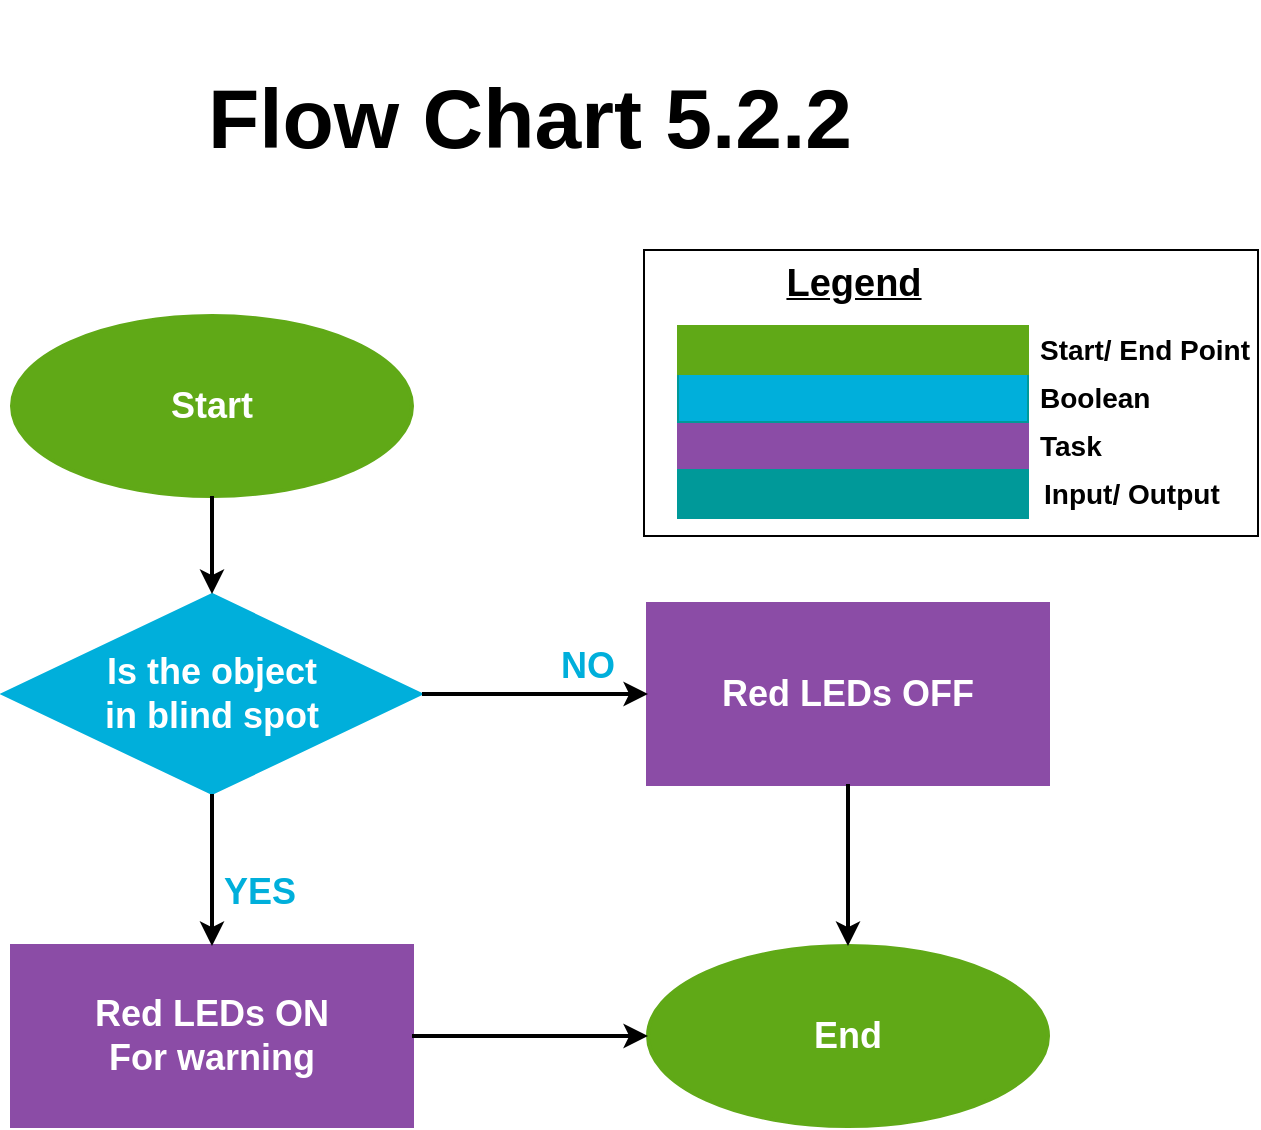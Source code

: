 <mxfile version="24.4.13" type="device">
  <diagram name="Trang-1" id="NyjEA2hBR7OkzKgv4DNk">
    <mxGraphModel dx="1434" dy="1584" grid="0" gridSize="10" guides="1" tooltips="1" connect="1" arrows="1" fold="1" page="0" pageScale="1" pageWidth="827" pageHeight="1169" math="0" shadow="0">
      <root>
        <mxCell id="0" />
        <mxCell id="1" parent="0" />
        <mxCell id="Mh-NqhdQAYjnupKS_QTz-1" value="Start" style="ellipse;whiteSpace=wrap;html=1;fontStyle=1;fontFamily=Helvetica;fontSize=18;strokeWidth=2;fillColor=#60a917;strokeColor=#60A917;fontColor=#ffffff;" parent="1" vertex="1">
          <mxGeometry x="80" y="-257" width="200" height="90" as="geometry" />
        </mxCell>
        <mxCell id="Mh-NqhdQAYjnupKS_QTz-3" value="Red LEDs OFF" style="rounded=0;whiteSpace=wrap;html=1;fontStyle=1;fontFamily=Helvetica;fontSize=18;strokeWidth=2;fillColor=#8B4CA6;fontColor=#ffffff;strokeColor=#8B4CA6;" parent="1" vertex="1">
          <mxGeometry x="398" y="-113" width="200" height="90" as="geometry" />
        </mxCell>
        <mxCell id="Mh-NqhdQAYjnupKS_QTz-9" value="End" style="ellipse;whiteSpace=wrap;html=1;fontStyle=1;fontFamily=Helvetica;fontSize=18;strokeWidth=2;fillColor=#60a917;strokeColor=#60A917;fontColor=#ffffff;" parent="1" vertex="1">
          <mxGeometry x="398" y="58" width="200" height="90" as="geometry" />
        </mxCell>
        <mxCell id="Mh-NqhdQAYjnupKS_QTz-10" value="Red LEDs ON&lt;div&gt;For warning&lt;/div&gt;" style="rounded=0;whiteSpace=wrap;html=1;fontStyle=1;fontFamily=Helvetica;fontSize=18;strokeWidth=2;fillColor=#8B4CA6;fontColor=#ffffff;strokeColor=#8B4CA6;" parent="1" vertex="1">
          <mxGeometry x="80" y="58" width="200" height="90" as="geometry" />
        </mxCell>
        <mxCell id="Mh-NqhdQAYjnupKS_QTz-23" value="Flow Chart 5.2.2" style="text;html=1;align=center;verticalAlign=middle;whiteSpace=wrap;rounded=0;fontSize=42;fontStyle=1" parent="1" vertex="1">
          <mxGeometry x="159" y="-415" width="360" height="120" as="geometry" />
        </mxCell>
        <mxCell id="Mh-NqhdQAYjnupKS_QTz-24" value="&lt;font style=&quot;font-size: 18px;&quot;&gt;Is the object&lt;/font&gt;&lt;div style=&quot;font-size: 18px;&quot;&gt;&lt;font style=&quot;font-size: 18px;&quot;&gt;in blind spot&lt;/font&gt;&lt;/div&gt;" style="rhombus;whiteSpace=wrap;html=1;fillColor=#00AFDB;strokeColor=#00AFDB;fontSize=18;fontStyle=1;fontColor=#FFFFFF;" parent="1" vertex="1">
          <mxGeometry x="75" y="-118" width="210" height="100" as="geometry" />
        </mxCell>
        <mxCell id="Mh-NqhdQAYjnupKS_QTz-25" value="" style="endArrow=classic;html=1;rounded=0;strokeWidth=2;entryX=0.5;entryY=0;entryDx=0;entryDy=0;exitX=0.5;exitY=1;exitDx=0;exitDy=0;" parent="1" source="Mh-NqhdQAYjnupKS_QTz-1" target="Mh-NqhdQAYjnupKS_QTz-24" edge="1">
          <mxGeometry width="50" height="50" relative="1" as="geometry">
            <mxPoint x="297" y="-85" as="sourcePoint" />
            <mxPoint x="347" y="-135" as="targetPoint" />
          </mxGeometry>
        </mxCell>
        <mxCell id="Mh-NqhdQAYjnupKS_QTz-26" value="" style="endArrow=classic;html=1;rounded=0;strokeWidth=2;entryX=0.5;entryY=0;entryDx=0;entryDy=0;exitX=0.5;exitY=1;exitDx=0;exitDy=0;" parent="1" source="Mh-NqhdQAYjnupKS_QTz-24" target="Mh-NqhdQAYjnupKS_QTz-10" edge="1">
          <mxGeometry width="50" height="50" relative="1" as="geometry">
            <mxPoint x="307" y="-75" as="sourcePoint" />
            <mxPoint x="357" y="-125" as="targetPoint" />
          </mxGeometry>
        </mxCell>
        <mxCell id="Mh-NqhdQAYjnupKS_QTz-27" value="" style="endArrow=classic;html=1;rounded=0;strokeWidth=2;exitX=1;exitY=0.5;exitDx=0;exitDy=0;entryX=0;entryY=0.5;entryDx=0;entryDy=0;" parent="1" source="Mh-NqhdQAYjnupKS_QTz-10" target="Mh-NqhdQAYjnupKS_QTz-9" edge="1">
          <mxGeometry width="50" height="50" relative="1" as="geometry">
            <mxPoint x="316" y="82" as="sourcePoint" />
            <mxPoint x="366" y="32" as="targetPoint" />
          </mxGeometry>
        </mxCell>
        <mxCell id="Mh-NqhdQAYjnupKS_QTz-28" value="" style="endArrow=classic;html=1;rounded=0;strokeWidth=2;entryX=0.5;entryY=0;entryDx=0;entryDy=0;exitX=0.5;exitY=1;exitDx=0;exitDy=0;" parent="1" source="Mh-NqhdQAYjnupKS_QTz-3" target="Mh-NqhdQAYjnupKS_QTz-9" edge="1">
          <mxGeometry width="50" height="50" relative="1" as="geometry">
            <mxPoint x="403" y="32" as="sourcePoint" />
            <mxPoint x="453" y="-18" as="targetPoint" />
          </mxGeometry>
        </mxCell>
        <mxCell id="Mh-NqhdQAYjnupKS_QTz-29" value="" style="endArrow=classic;html=1;rounded=0;strokeWidth=2;entryX=0;entryY=0.5;entryDx=0;entryDy=0;exitX=1;exitY=0.5;exitDx=0;exitDy=0;" parent="1" source="Mh-NqhdQAYjnupKS_QTz-24" target="Mh-NqhdQAYjnupKS_QTz-3" edge="1">
          <mxGeometry width="50" height="50" relative="1" as="geometry">
            <mxPoint x="315" y="-34" as="sourcePoint" />
            <mxPoint x="376" y="-57" as="targetPoint" />
          </mxGeometry>
        </mxCell>
        <mxCell id="Mh-NqhdQAYjnupKS_QTz-30" value="YES" style="text;html=1;align=center;verticalAlign=middle;whiteSpace=wrap;rounded=0;fontSize=18;fontStyle=1;fontColor=#00AFDB;" parent="1" vertex="1">
          <mxGeometry x="174" y="16" width="60" height="30" as="geometry" />
        </mxCell>
        <mxCell id="Mh-NqhdQAYjnupKS_QTz-31" value="NO" style="text;html=1;align=center;verticalAlign=middle;whiteSpace=wrap;rounded=0;fontSize=18;fontStyle=1;fontColor=#00AFDB;" parent="1" vertex="1">
          <mxGeometry x="338" y="-97" width="60" height="30" as="geometry" />
        </mxCell>
        <mxCell id="JfQOlPQbR7FnirmzJW87-2" value="" style="group" parent="1" vertex="1" connectable="0">
          <mxGeometry x="396" y="-290" width="307" height="143" as="geometry" />
        </mxCell>
        <mxCell id="JfQOlPQbR7FnirmzJW87-3" value="" style="rounded=0;whiteSpace=wrap;html=1;" parent="JfQOlPQbR7FnirmzJW87-2" vertex="1">
          <mxGeometry width="307" height="143" as="geometry" />
        </mxCell>
        <mxCell id="JfQOlPQbR7FnirmzJW87-4" value="" style="rounded=0;whiteSpace=wrap;html=1;fillColor=#8B4CA6;strokeColor=#8B4CA6;" parent="JfQOlPQbR7FnirmzJW87-2" vertex="1">
          <mxGeometry x="17" y="86" width="175" height="24" as="geometry" />
        </mxCell>
        <mxCell id="JfQOlPQbR7FnirmzJW87-5" value="" style="rounded=0;whiteSpace=wrap;html=1;fillColor=#00AFDB;strokeColor=#009999;" parent="JfQOlPQbR7FnirmzJW87-2" vertex="1">
          <mxGeometry x="17" y="62" width="175" height="24" as="geometry" />
        </mxCell>
        <mxCell id="JfQOlPQbR7FnirmzJW87-6" value="" style="rounded=0;whiteSpace=wrap;html=1;fillColor=#60A917;strokeColor=#60A917;" parent="JfQOlPQbR7FnirmzJW87-2" vertex="1">
          <mxGeometry x="17" y="38" width="175" height="24" as="geometry" />
        </mxCell>
        <mxCell id="JfQOlPQbR7FnirmzJW87-7" value="Legend" style="text;html=1;align=center;verticalAlign=middle;whiteSpace=wrap;rounded=0;fontStyle=5;fontSize=19;" parent="JfQOlPQbR7FnirmzJW87-2" vertex="1">
          <mxGeometry x="74.5" y="2" width="60" height="30" as="geometry" />
        </mxCell>
        <mxCell id="JfQOlPQbR7FnirmzJW87-8" value="Start/ End Point" style="text;html=1;align=left;verticalAlign=middle;whiteSpace=wrap;rounded=0;fontStyle=1;fontSize=14;" parent="JfQOlPQbR7FnirmzJW87-2" vertex="1">
          <mxGeometry x="196" y="35" width="109" height="30" as="geometry" />
        </mxCell>
        <mxCell id="JfQOlPQbR7FnirmzJW87-9" value="Boolean" style="text;html=1;align=left;verticalAlign=middle;whiteSpace=wrap;rounded=0;fontStyle=1;fontSize=14;" parent="JfQOlPQbR7FnirmzJW87-2" vertex="1">
          <mxGeometry x="196" y="59" width="94" height="30" as="geometry" />
        </mxCell>
        <mxCell id="JfQOlPQbR7FnirmzJW87-10" value="Task" style="text;html=1;align=left;verticalAlign=middle;whiteSpace=wrap;rounded=0;fontStyle=1;fontSize=14;" parent="JfQOlPQbR7FnirmzJW87-2" vertex="1">
          <mxGeometry x="196" y="83" width="81" height="30" as="geometry" />
        </mxCell>
        <mxCell id="JfQOlPQbR7FnirmzJW87-11" value="" style="rounded=0;whiteSpace=wrap;html=1;fillColor=#009999;strokeColor=#009999;" parent="JfQOlPQbR7FnirmzJW87-2" vertex="1">
          <mxGeometry x="17" y="110" width="175" height="24" as="geometry" />
        </mxCell>
        <mxCell id="JfQOlPQbR7FnirmzJW87-12" value="Input/ Output" style="text;html=1;align=left;verticalAlign=middle;whiteSpace=wrap;rounded=0;fontStyle=1;fontSize=14;" parent="JfQOlPQbR7FnirmzJW87-2" vertex="1">
          <mxGeometry x="198" y="107" width="92" height="30" as="geometry" />
        </mxCell>
      </root>
    </mxGraphModel>
  </diagram>
</mxfile>
